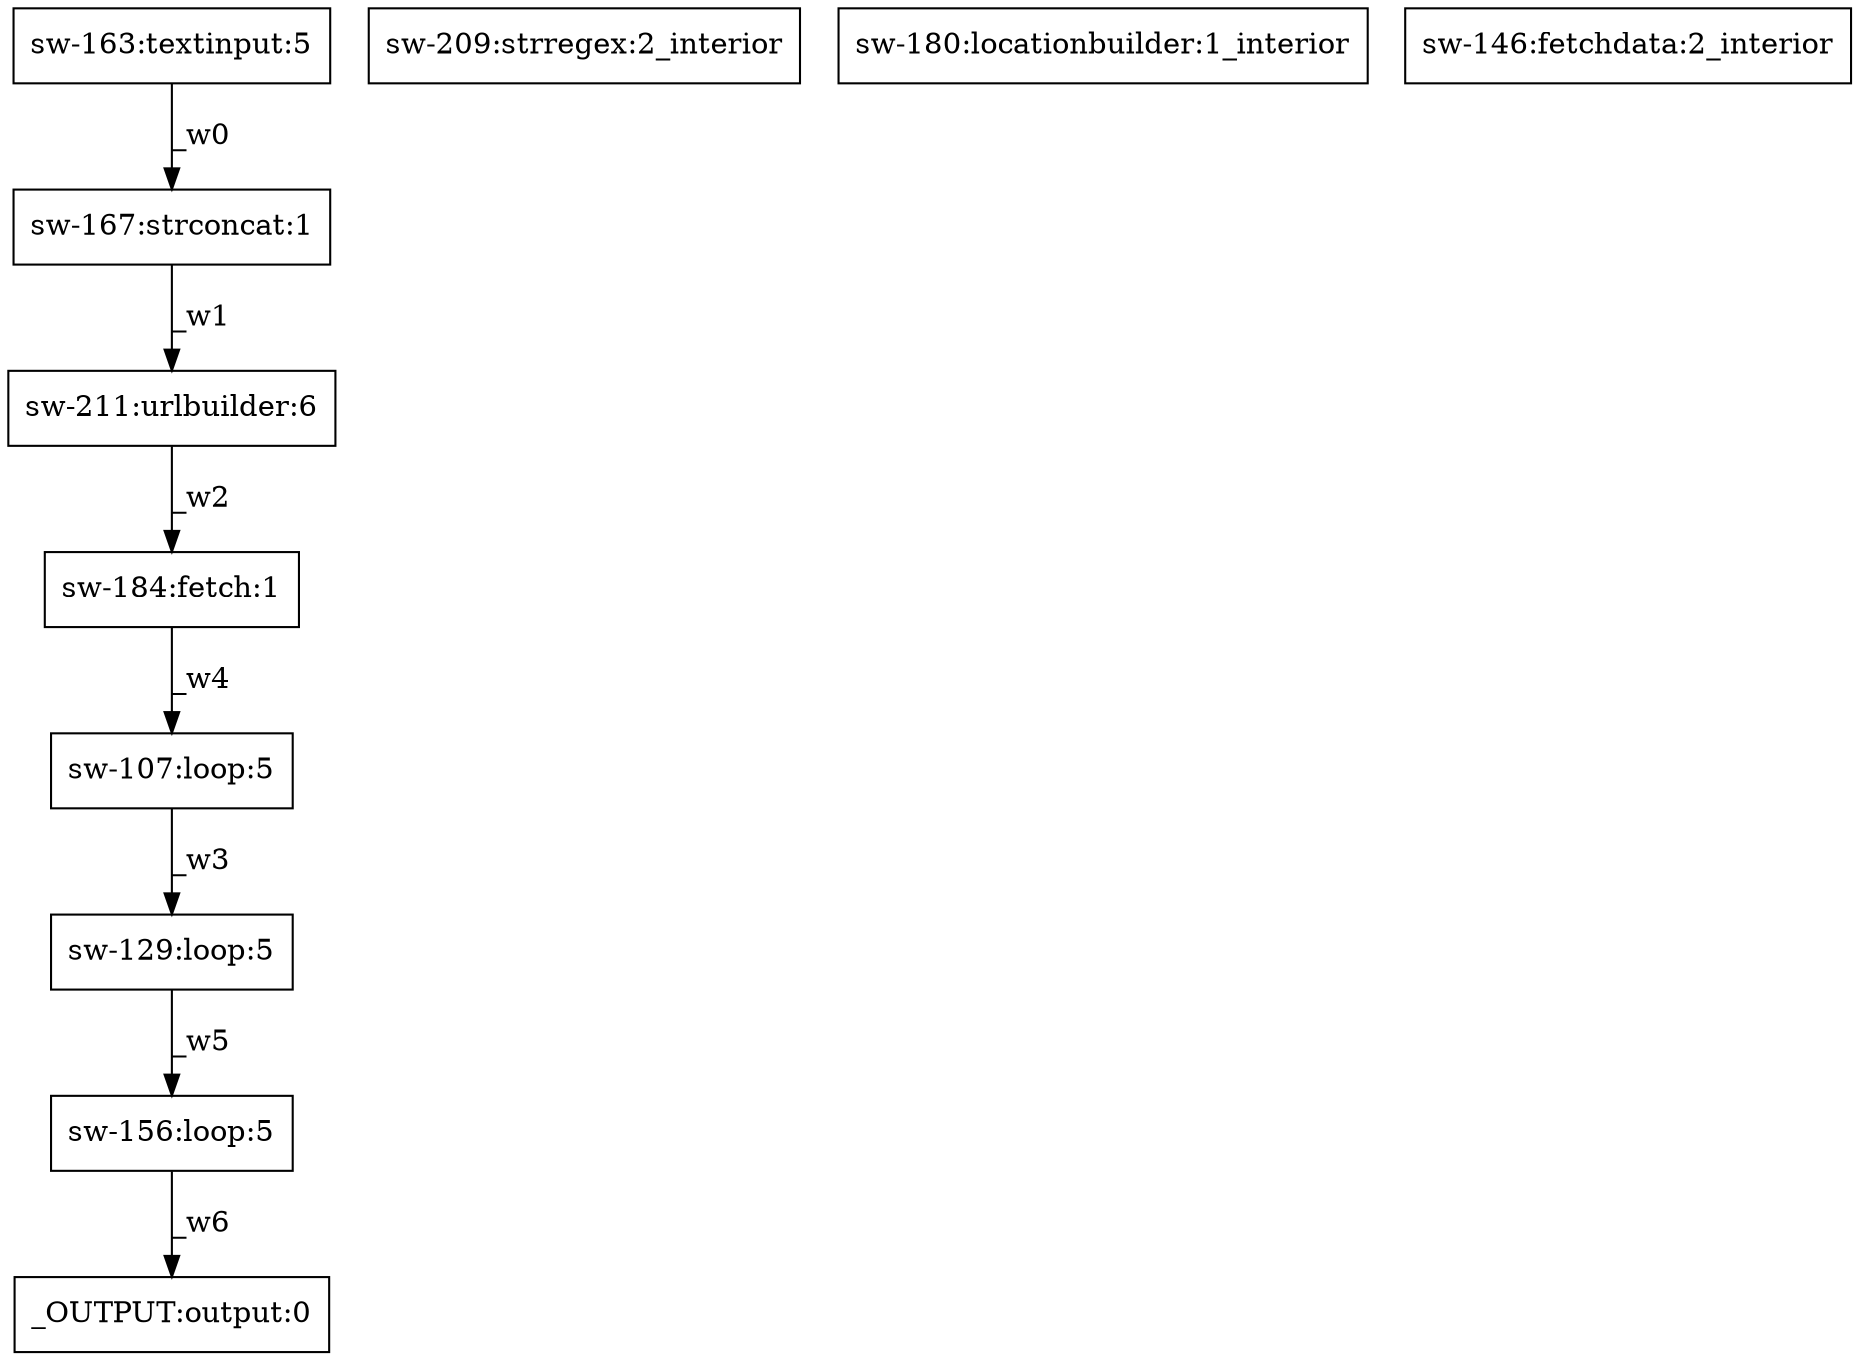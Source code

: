 digraph test1 { node [shape=box] "sw-184" [label="sw-184:fetch:1"];"_OUTPUT" [label="_OUTPUT:output:0"];"sw-209" [label="sw-209:strregex:2_interior"];"sw-156" [label="sw-156:loop:5"];"sw-107" [label="sw-107:loop:5"];"sw-180" [label="sw-180:locationbuilder:1_interior"];"sw-167" [label="sw-167:strconcat:1"];"sw-146" [label="sw-146:fetchdata:2_interior"];"sw-211" [label="sw-211:urlbuilder:6"];"sw-129" [label="sw-129:loop:5"];"sw-163" [label="sw-163:textinput:5"];"sw-163" -> "sw-167" [label="_w0"];"sw-167" -> "sw-211" [label="_w1"];"sw-211" -> "sw-184" [label="_w2"];"sw-107" -> "sw-129" [label="_w3"];"sw-184" -> "sw-107" [label="_w4"];"sw-129" -> "sw-156" [label="_w5"];"sw-156" -> "_OUTPUT" [label="_w6"];}